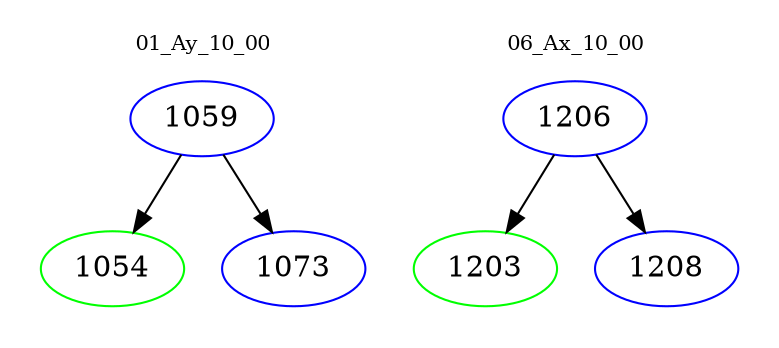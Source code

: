 digraph{
subgraph cluster_0 {
color = white
label = "01_Ay_10_00";
fontsize=10;
T0_1059 [label="1059", color="blue"]
T0_1059 -> T0_1054 [color="black"]
T0_1054 [label="1054", color="green"]
T0_1059 -> T0_1073 [color="black"]
T0_1073 [label="1073", color="blue"]
}
subgraph cluster_1 {
color = white
label = "06_Ax_10_00";
fontsize=10;
T1_1206 [label="1206", color="blue"]
T1_1206 -> T1_1203 [color="black"]
T1_1203 [label="1203", color="green"]
T1_1206 -> T1_1208 [color="black"]
T1_1208 [label="1208", color="blue"]
}
}
